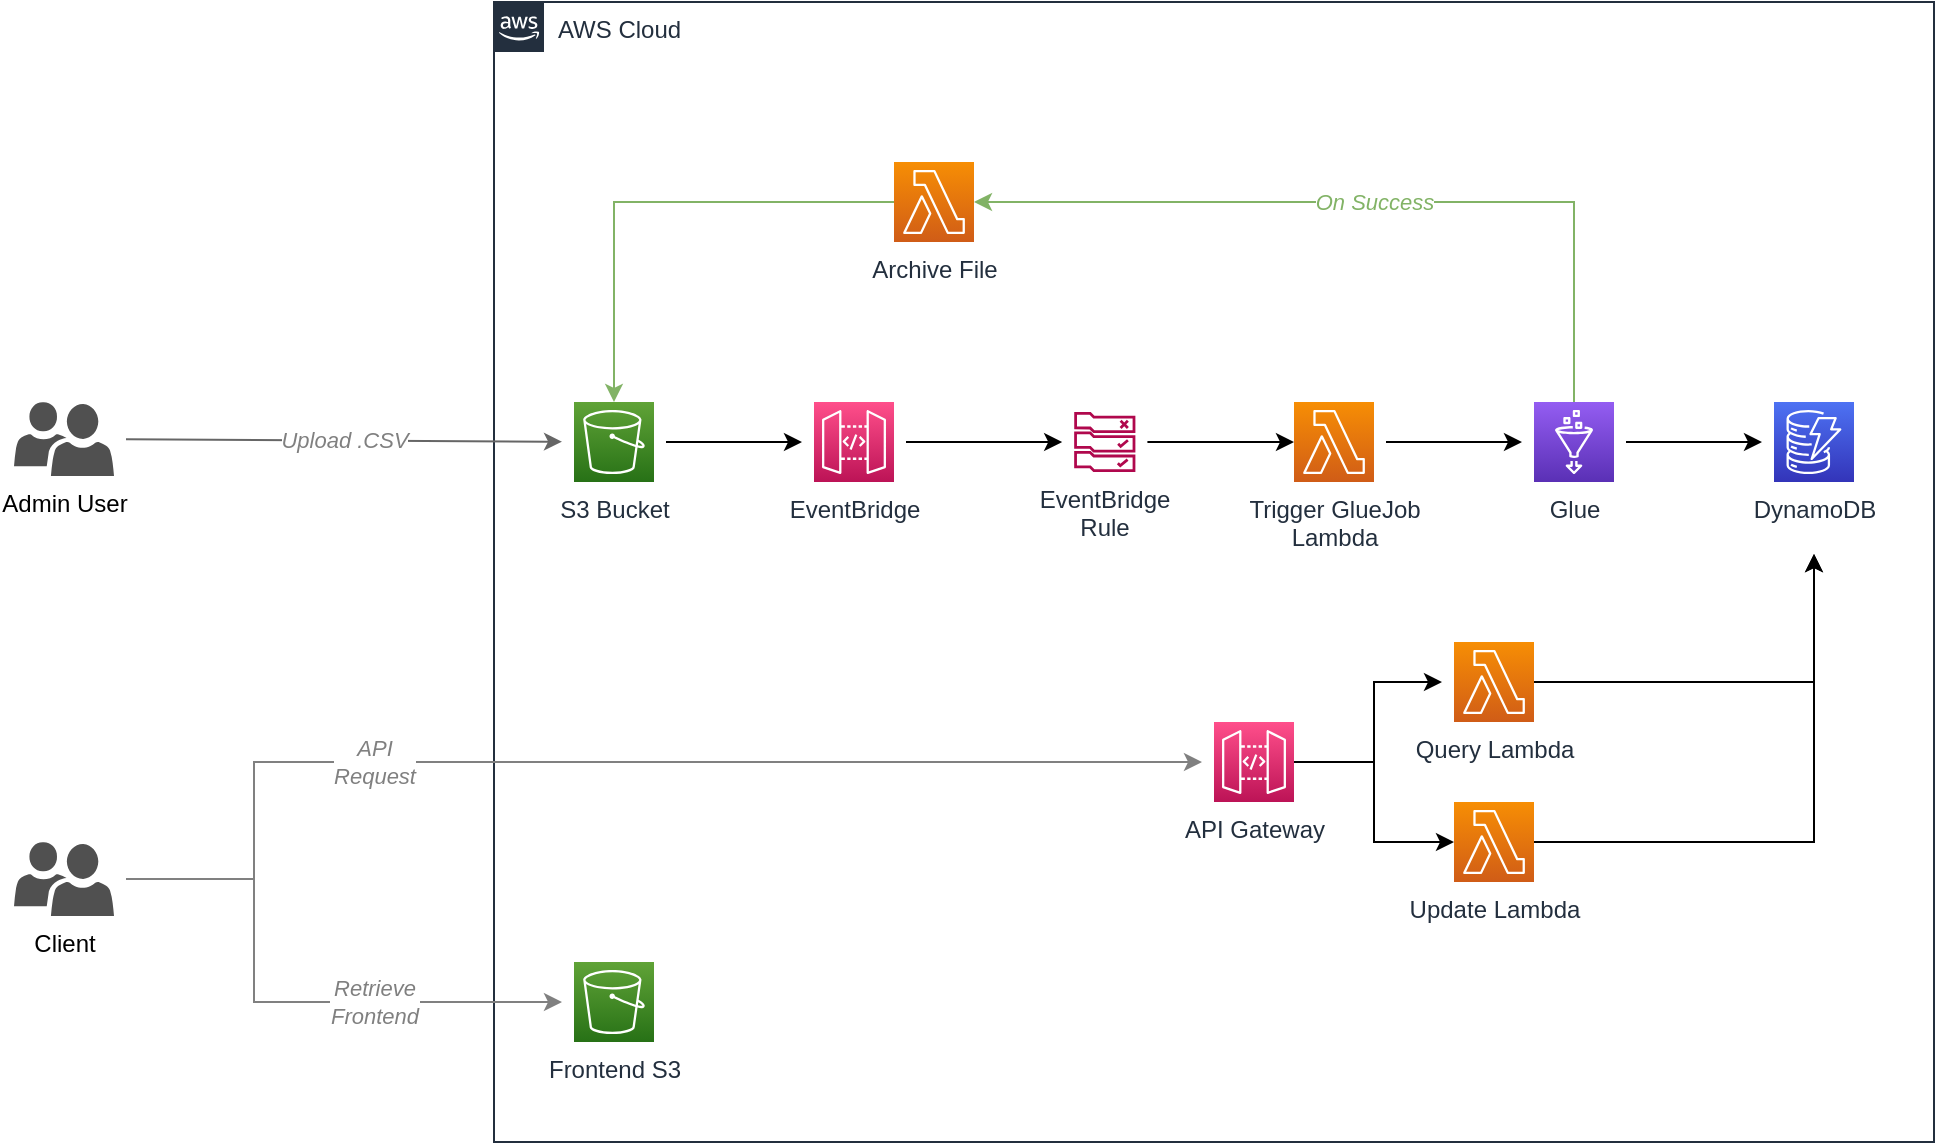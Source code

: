 <mxfile>
    <diagram id="8YPgXWIQBg79hwW4AWuz" name="Page-1">
        <mxGraphModel dx="1829" dy="915" grid="1" gridSize="10" guides="1" tooltips="1" connect="1" arrows="1" fold="1" page="1" pageScale="1" pageWidth="850" pageHeight="1100" math="0" shadow="0">
            <root>
                <mxCell id="0"/>
                <mxCell id="1" parent="0"/>
                <mxCell id="9" value="AWS Cloud" style="points=[[0,0],[0.25,0],[0.5,0],[0.75,0],[1,0],[1,0.25],[1,0.5],[1,0.75],[1,1],[0.75,1],[0.5,1],[0.25,1],[0,1],[0,0.75],[0,0.5],[0,0.25]];outlineConnect=0;gradientColor=none;html=1;whiteSpace=wrap;fontSize=12;fontStyle=0;container=1;pointerEvents=0;collapsible=0;recursiveResize=0;shape=mxgraph.aws4.group;grIcon=mxgraph.aws4.group_aws_cloud_alt;strokeColor=#232F3E;fillColor=none;verticalAlign=top;align=left;spacingLeft=30;fontColor=#232F3E;dashed=0;" parent="1" vertex="1">
                    <mxGeometry x="120" y="280" width="720" height="570" as="geometry"/>
                </mxCell>
                <mxCell id="26" style="edgeStyle=none;html=1;sourcePerimeterSpacing=6;targetPerimeterSpacing=6;" parent="9" source="2" target="23" edge="1">
                    <mxGeometry relative="1" as="geometry"/>
                </mxCell>
                <mxCell id="2" value="S3 Bucket" style="sketch=0;points=[[0,0,0],[0.25,0,0],[0.5,0,0],[0.75,0,0],[1,0,0],[0,1,0],[0.25,1,0],[0.5,1,0],[0.75,1,0],[1,1,0],[0,0.25,0],[0,0.5,0],[0,0.75,0],[1,0.25,0],[1,0.5,0],[1,0.75,0]];outlineConnect=0;fontColor=#232F3E;gradientColor=#60A337;gradientDirection=north;fillColor=#277116;strokeColor=#ffffff;dashed=0;verticalLabelPosition=bottom;verticalAlign=top;align=center;html=1;fontSize=12;fontStyle=0;aspect=fixed;shape=mxgraph.aws4.resourceIcon;resIcon=mxgraph.aws4.s3;" parent="9" vertex="1">
                    <mxGeometry x="40" y="200" width="40" height="40" as="geometry"/>
                </mxCell>
                <mxCell id="13" style="edgeStyle=none;html=1;fontColor=#808080;sourcePerimeterSpacing=6;targetPerimeterSpacing=6;" parent="9" source="3" target="12" edge="1">
                    <mxGeometry relative="1" as="geometry"/>
                </mxCell>
                <mxCell id="3" value="Trigger GlueJob&lt;br&gt;Lambda" style="sketch=0;points=[[0,0,0],[0.25,0,0],[0.5,0,0],[0.75,0,0],[1,0,0],[0,1,0],[0.25,1,0],[0.5,1,0],[0.75,1,0],[1,1,0],[0,0.25,0],[0,0.5,0],[0,0.75,0],[1,0.25,0],[1,0.5,0],[1,0.75,0]];outlineConnect=0;fontColor=#232F3E;gradientColor=#F78E04;gradientDirection=north;fillColor=#D05C17;strokeColor=#ffffff;dashed=0;verticalLabelPosition=bottom;verticalAlign=top;align=center;html=1;fontSize=12;fontStyle=0;aspect=fixed;shape=mxgraph.aws4.resourceIcon;resIcon=mxgraph.aws4.lambda;" parent="9" vertex="1">
                    <mxGeometry x="400" y="200" width="40" height="40" as="geometry"/>
                </mxCell>
                <mxCell id="15" style="edgeStyle=none;html=1;fontColor=#808080;sourcePerimeterSpacing=6;targetPerimeterSpacing=6;" parent="9" source="12" target="14" edge="1">
                    <mxGeometry relative="1" as="geometry"/>
                </mxCell>
                <mxCell id="29" value="On Success" style="edgeStyle=orthogonalEdgeStyle;html=1;rounded=0;fillColor=#d5e8d4;strokeColor=#82B366;fontColor=#82B366;fontStyle=2" parent="9" source="12" target="28" edge="1">
                    <mxGeometry relative="1" as="geometry">
                        <Array as="points">
                            <mxPoint x="540" y="100"/>
                        </Array>
                    </mxGeometry>
                </mxCell>
                <mxCell id="12" value="Glue" style="sketch=0;points=[[0,0,0],[0.25,0,0],[0.5,0,0],[0.75,0,0],[1,0,0],[0,1,0],[0.25,1,0],[0.5,1,0],[0.75,1,0],[1,1,0],[0,0.25,0],[0,0.5,0],[0,0.75,0],[1,0.25,0],[1,0.5,0],[1,0.75,0]];outlineConnect=0;fontColor=#232F3E;gradientColor=#945DF2;gradientDirection=north;fillColor=#5A30B5;strokeColor=#ffffff;dashed=0;verticalLabelPosition=bottom;verticalAlign=top;align=center;html=1;fontSize=12;fontStyle=0;aspect=fixed;shape=mxgraph.aws4.resourceIcon;resIcon=mxgraph.aws4.glue;" parent="9" vertex="1">
                    <mxGeometry x="520" y="200" width="40" height="40" as="geometry"/>
                </mxCell>
                <mxCell id="14" value="DynamoDB" style="sketch=0;points=[[0,0,0],[0.25,0,0],[0.5,0,0],[0.75,0,0],[1,0,0],[0,1,0],[0.25,1,0],[0.5,1,0],[0.75,1,0],[1,1,0],[0,0.25,0],[0,0.5,0],[0,0.75,0],[1,0.25,0],[1,0.5,0],[1,0.75,0]];outlineConnect=0;fontColor=#232F3E;gradientColor=#4D72F3;gradientDirection=north;fillColor=#3334B9;strokeColor=#ffffff;dashed=0;verticalLabelPosition=bottom;verticalAlign=top;align=center;html=1;fontSize=12;fontStyle=0;aspect=fixed;shape=mxgraph.aws4.resourceIcon;resIcon=mxgraph.aws4.dynamodb;" parent="9" vertex="1">
                    <mxGeometry x="640" y="200" width="40" height="40" as="geometry"/>
                </mxCell>
                <mxCell id="35" style="edgeStyle=orthogonalEdgeStyle;rounded=0;html=1;targetPerimeterSpacing=36;" edge="1" parent="9" source="18" target="14">
                    <mxGeometry relative="1" as="geometry"/>
                </mxCell>
                <mxCell id="18" value="Query Lambda" style="sketch=0;points=[[0,0,0],[0.25,0,0],[0.5,0,0],[0.75,0,0],[1,0,0],[0,1,0],[0.25,1,0],[0.5,1,0],[0.75,1,0],[1,1,0],[0,0.25,0],[0,0.5,0],[0,0.75,0],[1,0.25,0],[1,0.5,0],[1,0.75,0]];outlineConnect=0;fontColor=#232F3E;gradientColor=#F78E04;gradientDirection=north;fillColor=#D05C17;strokeColor=#ffffff;dashed=0;verticalLabelPosition=bottom;verticalAlign=top;align=center;html=1;fontSize=12;fontStyle=0;aspect=fixed;shape=mxgraph.aws4.resourceIcon;resIcon=mxgraph.aws4.lambda;" parent="9" vertex="1">
                    <mxGeometry x="480" y="320" width="40" height="40" as="geometry"/>
                </mxCell>
                <mxCell id="21" style="edgeStyle=orthogonalEdgeStyle;html=1;sourcePerimeterSpacing=6;targetPerimeterSpacing=6;rounded=0;" parent="9" source="20" target="18" edge="1">
                    <mxGeometry relative="1" as="geometry"/>
                </mxCell>
                <mxCell id="33" style="edgeStyle=orthogonalEdgeStyle;html=1;rounded=0;" edge="1" parent="9" source="20" target="32">
                    <mxGeometry relative="1" as="geometry"/>
                </mxCell>
                <mxCell id="20" value="API Gateway" style="sketch=0;points=[[0,0,0],[0.25,0,0],[0.5,0,0],[0.75,0,0],[1,0,0],[0,1,0],[0.25,1,0],[0.5,1,0],[0.75,1,0],[1,1,0],[0,0.25,0],[0,0.5,0],[0,0.75,0],[1,0.25,0],[1,0.5,0],[1,0.75,0]];outlineConnect=0;fontColor=#232F3E;gradientColor=#FF4F8B;gradientDirection=north;fillColor=#BC1356;strokeColor=#ffffff;dashed=0;verticalLabelPosition=bottom;verticalAlign=top;align=center;html=1;fontSize=12;fontStyle=0;aspect=fixed;shape=mxgraph.aws4.resourceIcon;resIcon=mxgraph.aws4.api_gateway;" parent="9" vertex="1">
                    <mxGeometry x="360" y="360" width="40" height="40" as="geometry"/>
                </mxCell>
                <mxCell id="25" style="edgeStyle=none;html=1;sourcePerimeterSpacing=6;targetPerimeterSpacing=6;" parent="9" source="23" target="24" edge="1">
                    <mxGeometry relative="1" as="geometry"/>
                </mxCell>
                <mxCell id="23" value="EventBridge" style="sketch=0;points=[[0,0,0],[0.25,0,0],[0.5,0,0],[0.75,0,0],[1,0,0],[0,1,0],[0.25,1,0],[0.5,1,0],[0.75,1,0],[1,1,0],[0,0.25,0],[0,0.5,0],[0,0.75,0],[1,0.25,0],[1,0.5,0],[1,0.75,0]];outlineConnect=0;fontColor=#232F3E;gradientColor=#FF4F8B;gradientDirection=north;fillColor=#BC1356;strokeColor=#ffffff;dashed=0;verticalLabelPosition=bottom;verticalAlign=top;align=center;html=1;fontSize=12;fontStyle=0;aspect=fixed;shape=mxgraph.aws4.resourceIcon;resIcon=mxgraph.aws4.api_gateway;" parent="9" vertex="1">
                    <mxGeometry x="160" y="200" width="40" height="40" as="geometry"/>
                </mxCell>
                <mxCell id="27" style="edgeStyle=none;html=1;entryX=0;entryY=0.5;entryDx=0;entryDy=0;entryPerimeter=0;sourcePerimeterSpacing=6;targetPerimeterSpacing=6;" parent="9" source="24" target="3" edge="1">
                    <mxGeometry relative="1" as="geometry"/>
                </mxCell>
                <mxCell id="24" value="EventBridge&lt;br&gt;Rule" style="sketch=0;outlineConnect=0;fontColor=#232F3E;gradientColor=none;fillColor=#B0084D;strokeColor=none;dashed=0;verticalLabelPosition=bottom;verticalAlign=top;align=center;html=1;fontSize=12;fontStyle=0;aspect=fixed;pointerEvents=1;shape=mxgraph.aws4.rule_2;" parent="9" vertex="1">
                    <mxGeometry x="290" y="205" width="30.79" height="30" as="geometry"/>
                </mxCell>
                <mxCell id="30" style="edgeStyle=orthogonalEdgeStyle;html=1;rounded=0;fillColor=#d5e8d4;strokeColor=#82b366;" parent="9" source="28" target="2" edge="1">
                    <mxGeometry relative="1" as="geometry"/>
                </mxCell>
                <mxCell id="28" value="Archive File" style="sketch=0;points=[[0,0,0],[0.25,0,0],[0.5,0,0],[0.75,0,0],[1,0,0],[0,1,0],[0.25,1,0],[0.5,1,0],[0.75,1,0],[1,1,0],[0,0.25,0],[0,0.5,0],[0,0.75,0],[1,0.25,0],[1,0.5,0],[1,0.75,0]];outlineConnect=0;fontColor=#232F3E;gradientColor=#F78E04;gradientDirection=north;fillColor=#D05C17;strokeColor=#ffffff;dashed=0;verticalLabelPosition=bottom;verticalAlign=top;align=center;html=1;fontSize=12;fontStyle=0;aspect=fixed;shape=mxgraph.aws4.resourceIcon;resIcon=mxgraph.aws4.lambda;" parent="9" vertex="1">
                    <mxGeometry x="200" y="80" width="40" height="40" as="geometry"/>
                </mxCell>
                <mxCell id="31" value="Frontend S3" style="sketch=0;points=[[0,0,0],[0.25,0,0],[0.5,0,0],[0.75,0,0],[1,0,0],[0,1,0],[0.25,1,0],[0.5,1,0],[0.75,1,0],[1,1,0],[0,0.25,0],[0,0.5,0],[0,0.75,0],[1,0.25,0],[1,0.5,0],[1,0.75,0]];outlineConnect=0;fontColor=#232F3E;gradientColor=#60A337;gradientDirection=north;fillColor=#277116;strokeColor=#ffffff;dashed=0;verticalLabelPosition=bottom;verticalAlign=top;align=center;html=1;fontSize=12;fontStyle=0;aspect=fixed;shape=mxgraph.aws4.resourceIcon;resIcon=mxgraph.aws4.s3;" vertex="1" parent="9">
                    <mxGeometry x="40" y="480" width="40" height="40" as="geometry"/>
                </mxCell>
                <mxCell id="34" style="edgeStyle=orthogonalEdgeStyle;html=1;rounded=0;targetPerimeterSpacing=36;" edge="1" parent="9" source="32" target="14">
                    <mxGeometry relative="1" as="geometry"/>
                </mxCell>
                <mxCell id="32" value="Update Lambda" style="sketch=0;points=[[0,0,0],[0.25,0,0],[0.5,0,0],[0.75,0,0],[1,0,0],[0,1,0],[0.25,1,0],[0.5,1,0],[0.75,1,0],[1,1,0],[0,0.25,0],[0,0.5,0],[0,0.75,0],[1,0.25,0],[1,0.5,0],[1,0.75,0]];outlineConnect=0;fontColor=#232F3E;gradientColor=#F78E04;gradientDirection=north;fillColor=#D05C17;strokeColor=#ffffff;dashed=0;verticalLabelPosition=bottom;verticalAlign=top;align=center;html=1;fontSize=12;fontStyle=0;aspect=fixed;shape=mxgraph.aws4.resourceIcon;resIcon=mxgraph.aws4.lambda;" vertex="1" parent="9">
                    <mxGeometry x="480" y="400" width="40" height="40" as="geometry"/>
                </mxCell>
                <mxCell id="11" value="Upload .CSV" style="edgeStyle=none;html=1;targetPerimeterSpacing=6;sourcePerimeterSpacing=6;fillColor=#f5f5f5;strokeColor=#666666;fontColor=#808080;fontStyle=2" parent="1" source="10" target="2" edge="1">
                    <mxGeometry relative="1" as="geometry"/>
                </mxCell>
                <mxCell id="10" value="Admin User" style="sketch=0;pointerEvents=1;shadow=0;dashed=0;html=1;strokeColor=none;labelPosition=center;verticalLabelPosition=bottom;verticalAlign=top;align=center;fillColor=#505050;shape=mxgraph.mscae.intune.user_group" parent="1" vertex="1">
                    <mxGeometry x="-120" y="480" width="50" height="37" as="geometry"/>
                </mxCell>
                <mxCell id="22" value="API &lt;br&gt;Request" style="edgeStyle=orthogonalEdgeStyle;html=1;sourcePerimeterSpacing=6;targetPerimeterSpacing=6;rounded=0;strokeColor=#808080;fontColor=#808080;fontStyle=2" parent="1" source="17" target="20" edge="1">
                    <mxGeometry x="-0.388" relative="1" as="geometry">
                        <Array as="points">
                            <mxPoint y="719"/>
                            <mxPoint y="660"/>
                        </Array>
                        <mxPoint as="offset"/>
                    </mxGeometry>
                </mxCell>
                <mxCell id="36" value="Retrieve &lt;br&gt;Frontend" style="edgeStyle=orthogonalEdgeStyle;rounded=0;html=1;targetPerimeterSpacing=6;sourcePerimeterSpacing=6;strokeColor=#808080;fontColor=#808080;fontStyle=2" edge="1" parent="1" source="17" target="31">
                    <mxGeometry x="0.327" relative="1" as="geometry">
                        <Array as="points">
                            <mxPoint y="719"/>
                            <mxPoint y="780"/>
                        </Array>
                        <mxPoint as="offset"/>
                    </mxGeometry>
                </mxCell>
                <mxCell id="17" value="Client" style="sketch=0;pointerEvents=1;shadow=0;dashed=0;html=1;strokeColor=none;labelPosition=center;verticalLabelPosition=bottom;verticalAlign=top;align=center;fillColor=#505050;shape=mxgraph.mscae.intune.user_group" parent="1" vertex="1">
                    <mxGeometry x="-120" y="700" width="50" height="37" as="geometry"/>
                </mxCell>
            </root>
        </mxGraphModel>
    </diagram>
</mxfile>